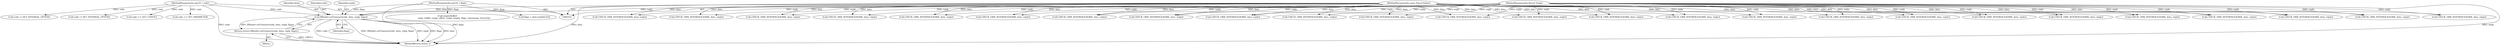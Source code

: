 digraph "0_Android_0bb5ced60304da7f61478ffd359e7ba65d72f181@pointer" {
"1001332" [label="(Call,BBinder::onTransact(code, data, reply, flags))"];
"1000104" [label="(MethodParameterIn,uint32_t code)"];
"1000105" [label="(MethodParameterIn,const Parcel &data)"];
"1000106" [label="(MethodParameterIn,Parcel *reply)"];
"1000107" [label="(MethodParameterIn,uint32_t flags)"];
"1001331" [label="(Return,return BBinder::onTransact(code, data, reply, flags);)"];
"1001017" [label="(Call,CHECK_OMX_INTERFACE(IOMX, data, reply))"];
"1000111" [label="(Block,)"];
"1000138" [label="(Call,CHECK_OMX_INTERFACE(IOMX, data, reply))"];
"1000104" [label="(MethodParameterIn,uint32_t code)"];
"1000933" [label="(Call,CHECK_OMX_INTERFACE(IOMX, data, reply))"];
"1000506" [label="(Call,code == GET_PARAMETER)"];
"1000769" [label="(Call,CHECK_OMX_INTERFACE(IOMX, data, reply))"];
"1001337" [label="(MethodReturn,status_t)"];
"1001332" [label="(Call,BBinder::onTransact(code, data, reply, flags))"];
"1001284" [label="(Call,emptyBuffer(\n                    node, buffer, range_offset, range_length, flags, timestamp, fenceFd))"];
"1001133" [label="(Call,CHECK_OMX_INTERFACE(IOMX, data, reply))"];
"1000245" [label="(Call,CHECK_OMX_INTERFACE(IOMX, data, reply))"];
"1000316" [label="(Call,code != SET_INTERNAL_OPTION)"];
"1000857" [label="(Call,CHECK_OMX_INTERFACE(IOMX, data, reply))"];
"1000532" [label="(Call,CHECK_OMX_INTERFACE(IOMX, data, reply))"];
"1001331" [label="(Return,return BBinder::onTransact(code, data, reply, flags);)"];
"1000114" [label="(Call,CHECK_OMX_INTERFACE(IOMX, data, reply))"];
"1000228" [label="(Call,CHECK_OMX_INTERFACE(IOMX, data, reply))"];
"1000974" [label="(Call,CHECK_OMX_INTERFACE(IOMX, data, reply))"];
"1001245" [label="(Call,CHECK_OMX_INTERFACE(IOMX, data, reply))"];
"1000912" [label="(Call,CHECK_OMX_INTERFACE(IOMX, data, reply))"];
"1000106" [label="(MethodParameterIn,Parcel *reply)"];
"1001214" [label="(Call,CHECK_OMX_INTERFACE(IOMX, data, reply))"];
"1001068" [label="(Call,CHECK_OMX_INTERFACE(IOMX, data, reply))"];
"1000680" [label="(Call,CHECK_OMX_INTERFACE(IOMX, data, reply))"];
"1000188" [label="(Call,CHECK_OMX_INTERFACE(IOMX, data, reply))"];
"1001336" [label="(Identifier,flags)"];
"1000826" [label="(Call,CHECK_OMX_INTERFACE(IOMX, data, reply))"];
"1000411" [label="(Call,code != SET_INTERNAL_OPTION)"];
"1001334" [label="(Identifier,data)"];
"1001333" [label="(Identifier,code)"];
"1000107" [label="(MethodParameterIn,uint32_t flags)"];
"1000509" [label="(Call,code == GET_CONFIG)"];
"1001296" [label="(Call,CHECK_OMX_INTERFACE(IOMX, data, reply))"];
"1000561" [label="(Call,CHECK_OMX_INTERFACE(IOMX, data, reply))"];
"1000278" [label="(Call,CHECK_OMX_INTERFACE(IOMX, data, reply))"];
"1000727" [label="(Call,CHECK_OMX_INTERFACE(IOMX, data, reply))"];
"1000594" [label="(Call,CHECK_OMX_INTERFACE(IOMX, data, reply))"];
"1001335" [label="(Identifier,reply)"];
"1001270" [label="(Call,flags = data.readInt32())"];
"1000105" [label="(MethodParameterIn,const Parcel &data)"];
"1001185" [label="(Call,CHECK_OMX_INTERFACE(IOMX, data, reply))"];
"1000628" [label="(Call,CHECK_OMX_INTERFACE(IOMX, data, reply))"];
"1001332" -> "1001331"  [label="AST: "];
"1001332" -> "1001336"  [label="CFG: "];
"1001333" -> "1001332"  [label="AST: "];
"1001334" -> "1001332"  [label="AST: "];
"1001335" -> "1001332"  [label="AST: "];
"1001336" -> "1001332"  [label="AST: "];
"1001331" -> "1001332"  [label="CFG: "];
"1001332" -> "1001337"  [label="DDG: code"];
"1001332" -> "1001337"  [label="DDG: BBinder::onTransact(code, data, reply, flags)"];
"1001332" -> "1001337"  [label="DDG: reply"];
"1001332" -> "1001337"  [label="DDG: flags"];
"1001332" -> "1001337"  [label="DDG: data"];
"1001332" -> "1001331"  [label="DDG: BBinder::onTransact(code, data, reply, flags)"];
"1000104" -> "1001332"  [label="DDG: code"];
"1000105" -> "1001332"  [label="DDG: data"];
"1000106" -> "1001332"  [label="DDG: reply"];
"1000107" -> "1001332"  [label="DDG: flags"];
"1000104" -> "1000103"  [label="AST: "];
"1000104" -> "1001337"  [label="DDG: code"];
"1000104" -> "1000316"  [label="DDG: code"];
"1000104" -> "1000411"  [label="DDG: code"];
"1000104" -> "1000506"  [label="DDG: code"];
"1000104" -> "1000509"  [label="DDG: code"];
"1000105" -> "1000103"  [label="AST: "];
"1000105" -> "1001337"  [label="DDG: data"];
"1000105" -> "1000114"  [label="DDG: data"];
"1000105" -> "1000138"  [label="DDG: data"];
"1000105" -> "1000188"  [label="DDG: data"];
"1000105" -> "1000228"  [label="DDG: data"];
"1000105" -> "1000245"  [label="DDG: data"];
"1000105" -> "1000278"  [label="DDG: data"];
"1000105" -> "1000532"  [label="DDG: data"];
"1000105" -> "1000561"  [label="DDG: data"];
"1000105" -> "1000594"  [label="DDG: data"];
"1000105" -> "1000628"  [label="DDG: data"];
"1000105" -> "1000680"  [label="DDG: data"];
"1000105" -> "1000727"  [label="DDG: data"];
"1000105" -> "1000769"  [label="DDG: data"];
"1000105" -> "1000826"  [label="DDG: data"];
"1000105" -> "1000857"  [label="DDG: data"];
"1000105" -> "1000912"  [label="DDG: data"];
"1000105" -> "1000933"  [label="DDG: data"];
"1000105" -> "1000974"  [label="DDG: data"];
"1000105" -> "1001017"  [label="DDG: data"];
"1000105" -> "1001068"  [label="DDG: data"];
"1000105" -> "1001133"  [label="DDG: data"];
"1000105" -> "1001185"  [label="DDG: data"];
"1000105" -> "1001214"  [label="DDG: data"];
"1000105" -> "1001245"  [label="DDG: data"];
"1000105" -> "1001296"  [label="DDG: data"];
"1000106" -> "1000103"  [label="AST: "];
"1000106" -> "1001337"  [label="DDG: reply"];
"1000106" -> "1000114"  [label="DDG: reply"];
"1000106" -> "1000138"  [label="DDG: reply"];
"1000106" -> "1000188"  [label="DDG: reply"];
"1000106" -> "1000228"  [label="DDG: reply"];
"1000106" -> "1000245"  [label="DDG: reply"];
"1000106" -> "1000278"  [label="DDG: reply"];
"1000106" -> "1000532"  [label="DDG: reply"];
"1000106" -> "1000561"  [label="DDG: reply"];
"1000106" -> "1000594"  [label="DDG: reply"];
"1000106" -> "1000628"  [label="DDG: reply"];
"1000106" -> "1000680"  [label="DDG: reply"];
"1000106" -> "1000727"  [label="DDG: reply"];
"1000106" -> "1000769"  [label="DDG: reply"];
"1000106" -> "1000826"  [label="DDG: reply"];
"1000106" -> "1000857"  [label="DDG: reply"];
"1000106" -> "1000912"  [label="DDG: reply"];
"1000106" -> "1000933"  [label="DDG: reply"];
"1000106" -> "1000974"  [label="DDG: reply"];
"1000106" -> "1001017"  [label="DDG: reply"];
"1000106" -> "1001068"  [label="DDG: reply"];
"1000106" -> "1001133"  [label="DDG: reply"];
"1000106" -> "1001185"  [label="DDG: reply"];
"1000106" -> "1001214"  [label="DDG: reply"];
"1000106" -> "1001245"  [label="DDG: reply"];
"1000106" -> "1001296"  [label="DDG: reply"];
"1000107" -> "1000103"  [label="AST: "];
"1000107" -> "1001337"  [label="DDG: flags"];
"1000107" -> "1001270"  [label="DDG: flags"];
"1000107" -> "1001284"  [label="DDG: flags"];
"1001331" -> "1000111"  [label="AST: "];
"1001337" -> "1001331"  [label="CFG: "];
"1001331" -> "1001337"  [label="DDG: <RET>"];
}
